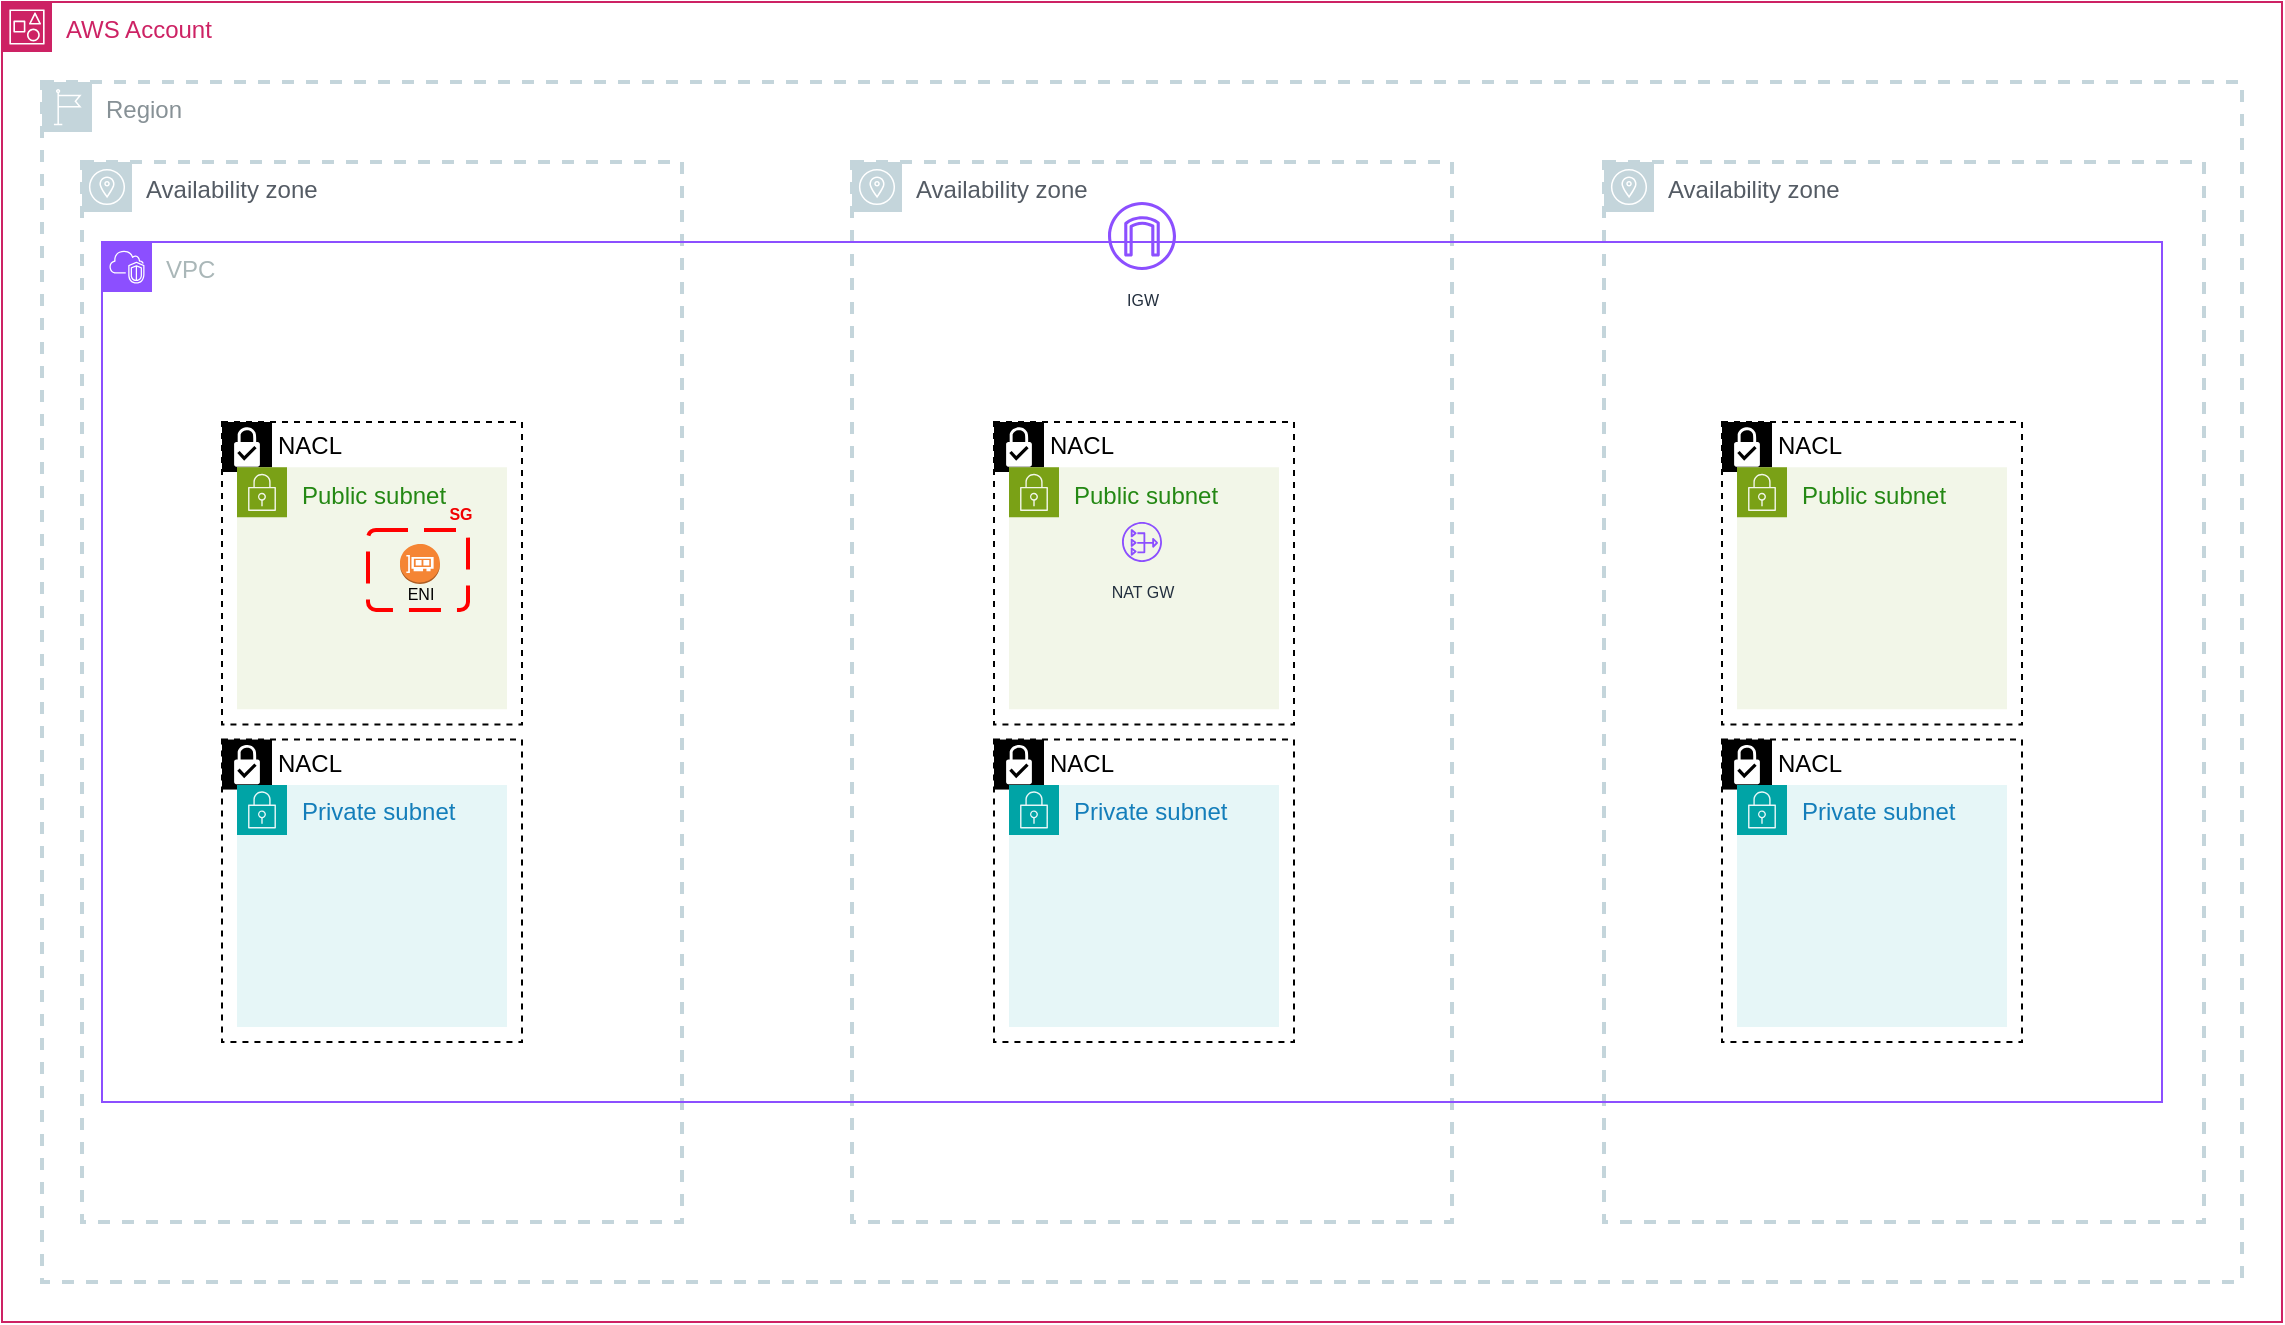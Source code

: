 <mxfile version="24.2.8" type="github" pages="4">
  <diagram name="v0" id="tUK1e1Y2FI6m3mknLEIn">
    <mxGraphModel dx="2202" dy="2340" grid="1" gridSize="10" guides="1" tooltips="1" connect="1" arrows="1" fold="1" page="1" pageScale="1" pageWidth="1169" pageHeight="827" math="0" shadow="0">
      <root>
        <mxCell id="6nE7W45JQlqCYRWxNlfK-0" />
        <mxCell id="6nE7W45JQlqCYRWxNlfK-1" parent="6nE7W45JQlqCYRWxNlfK-0" />
        <mxCell id="JMRRjU4FPU76ZOS7B0I3-24" value="" style="group" parent="6nE7W45JQlqCYRWxNlfK-1" vertex="1" connectable="0">
          <mxGeometry x="-1154" y="-1560" width="1140" height="660" as="geometry" />
        </mxCell>
        <mxCell id="JMRRjU4FPU76ZOS7B0I3-4" value="" style="group;movable=1;resizable=1;rotatable=1;deletable=1;editable=1;locked=0;connectable=1;" parent="JMRRjU4FPU76ZOS7B0I3-24" vertex="1" connectable="0">
          <mxGeometry width="1140" height="660" as="geometry" />
        </mxCell>
        <mxCell id="6nE7W45JQlqCYRWxNlfK-7" value="AWS Account" style="points=[[0,0],[0.25,0],[0.5,0],[0.75,0],[1,0],[1,0.25],[1,0.5],[1,0.75],[1,1],[0.75,1],[0.5,1],[0.25,1],[0,1],[0,0.75],[0,0.5],[0,0.25]];outlineConnect=0;gradientColor=none;html=1;whiteSpace=wrap;fontSize=12;fontStyle=0;container=1;pointerEvents=0;collapsible=0;recursiveResize=0;shape=mxgraph.aws4.group;grIcon=mxgraph.aws4.group_account;strokeColor=#CD2264;fillColor=none;verticalAlign=top;align=left;spacingLeft=30;fontColor=#CD2264;dashed=0;movable=1;resizable=1;rotatable=1;deletable=1;editable=1;locked=0;connectable=1;" parent="JMRRjU4FPU76ZOS7B0I3-4" vertex="1">
          <mxGeometry width="1140" height="660" as="geometry" />
        </mxCell>
        <mxCell id="6nE7W45JQlqCYRWxNlfK-3" value="Region" style="sketch=0;outlineConnect=0;gradientColor=none;html=1;whiteSpace=wrap;fontSize=12;fontStyle=0;shape=mxgraph.aws4.group;grIcon=mxgraph.aws4.group_region;strokeColor=#C4D5DB;fillColor=none;verticalAlign=top;align=left;spacingLeft=30;fontColor=#879196;dashed=1;movable=1;resizable=1;rotatable=1;deletable=1;editable=1;locked=0;connectable=1;strokeWidth=2;" parent="6nE7W45JQlqCYRWxNlfK-7" vertex="1">
          <mxGeometry x="20" y="40" width="1100" height="600" as="geometry" />
        </mxCell>
        <mxCell id="6nE7W45JQlqCYRWxNlfK-4" value="Availability zone" style="sketch=0;outlineConnect=0;gradientColor=none;html=1;whiteSpace=wrap;fontSize=12;fontStyle=0;shape=mxgraph.aws4.group;grIcon=mxgraph.aws4.group_availability_zone;strokeColor=#C4D5DB;fillColor=none;verticalAlign=top;align=left;spacingLeft=30;fontColor=#545B64;dashed=1;movable=1;resizable=1;rotatable=1;deletable=1;editable=1;locked=0;connectable=1;strokeWidth=2;" parent="6nE7W45JQlqCYRWxNlfK-7" vertex="1">
          <mxGeometry x="40" y="80" width="300" height="530" as="geometry" />
        </mxCell>
        <mxCell id="6nE7W45JQlqCYRWxNlfK-5" value="Availability zone" style="sketch=0;outlineConnect=0;gradientColor=none;html=1;whiteSpace=wrap;fontSize=12;fontStyle=0;shape=mxgraph.aws4.group;grIcon=mxgraph.aws4.group_availability_zone;strokeColor=#C4D5DB;fillColor=none;verticalAlign=top;align=left;spacingLeft=30;fontColor=#545B64;dashed=1;movable=1;resizable=1;rotatable=1;deletable=1;editable=1;locked=0;connectable=1;strokeWidth=2;" parent="6nE7W45JQlqCYRWxNlfK-7" vertex="1">
          <mxGeometry x="425" y="80" width="300" height="530" as="geometry" />
        </mxCell>
        <mxCell id="6nE7W45JQlqCYRWxNlfK-6" value="Availability zone" style="sketch=0;outlineConnect=0;gradientColor=none;html=1;whiteSpace=wrap;fontSize=12;fontStyle=0;shape=mxgraph.aws4.group;grIcon=mxgraph.aws4.group_availability_zone;strokeColor=#C4D5DB;fillColor=none;verticalAlign=top;align=left;spacingLeft=30;fontColor=#545B64;dashed=1;movable=1;resizable=1;rotatable=1;deletable=1;editable=1;locked=0;connectable=1;strokeWidth=2;" parent="6nE7W45JQlqCYRWxNlfK-7" vertex="1">
          <mxGeometry x="801" y="80" width="300" height="530" as="geometry" />
        </mxCell>
        <mxCell id="JMRRjU4FPU76ZOS7B0I3-2" value="VPC" style="points=[[0,0],[0.25,0],[0.5,0],[0.75,0],[1,0],[1,0.25],[1,0.5],[1,0.75],[1,1],[0.75,1],[0.5,1],[0.25,1],[0,1],[0,0.75],[0,0.5],[0,0.25]];outlineConnect=0;gradientColor=none;html=1;whiteSpace=wrap;fontSize=12;fontStyle=0;container=0;pointerEvents=0;collapsible=0;recursiveResize=0;shape=mxgraph.aws4.group;grIcon=mxgraph.aws4.group_vpc2;strokeColor=#8C4FFF;fillColor=none;verticalAlign=top;align=left;spacingLeft=30;fontColor=#AAB7B8;dashed=0;movable=1;resizable=1;rotatable=1;deletable=1;editable=1;locked=0;connectable=1;" parent="JMRRjU4FPU76ZOS7B0I3-4" vertex="1">
          <mxGeometry x="50" y="120" width="1030" height="430" as="geometry" />
        </mxCell>
        <mxCell id="HyY0L9RjLi9gdqaSKDKF-1" value="&lt;font style=&quot;font-size: 8px;&quot;&gt;IGW&lt;/font&gt;" style="sketch=0;outlineConnect=0;fontColor=#232F3E;gradientColor=none;fillColor=#8C4FFF;strokeColor=none;dashed=0;verticalLabelPosition=bottom;verticalAlign=top;align=center;html=1;fontSize=12;fontStyle=0;aspect=fixed;pointerEvents=1;shape=mxgraph.aws4.internet_gateway;" vertex="1" parent="JMRRjU4FPU76ZOS7B0I3-4">
          <mxGeometry x="553" y="100" width="34" height="34" as="geometry" />
        </mxCell>
        <mxCell id="JMRRjU4FPU76ZOS7B0I3-11" value="" style="group;movable=1;resizable=1;rotatable=1;deletable=1;editable=1;locked=0;connectable=1;" parent="JMRRjU4FPU76ZOS7B0I3-24" vertex="1" connectable="0">
          <mxGeometry x="110" y="210" width="150" height="310" as="geometry" />
        </mxCell>
        <mxCell id="JMRRjU4FPU76ZOS7B0I3-6" value="N&lt;span style=&quot;background-color: initial;&quot;&gt;ACL&lt;/span&gt;" style="shape=mxgraph.ibm.box;prType=subnet;fontStyle=0;verticalAlign=top;align=left;spacingLeft=32;spacingTop=4;fillColor=none;rounded=0;whiteSpace=wrap;html=1;strokeColor=#000000;strokeWidth=1;container=1;spacing=-4;collapsible=0;expand=0;recursiveResize=0;dashed=1;movable=1;resizable=1;rotatable=1;deletable=1;editable=1;locked=0;connectable=1;" parent="JMRRjU4FPU76ZOS7B0I3-11" vertex="1">
          <mxGeometry width="150" height="151.22" as="geometry" />
        </mxCell>
        <mxCell id="JMRRjU4FPU76ZOS7B0I3-3" value="Public subnet" style="points=[[0,0],[0.25,0],[0.5,0],[0.75,0],[1,0],[1,0.25],[1,0.5],[1,0.75],[1,1],[0.75,1],[0.5,1],[0.25,1],[0,1],[0,0.75],[0,0.5],[0,0.25]];outlineConnect=0;gradientColor=none;html=1;whiteSpace=wrap;fontSize=12;fontStyle=0;container=1;pointerEvents=0;collapsible=0;recursiveResize=0;shape=mxgraph.aws4.group;grIcon=mxgraph.aws4.group_security_group;grStroke=0;strokeColor=#7AA116;fillColor=#F2F6E8;verticalAlign=top;align=left;spacingLeft=30;fontColor=#248814;dashed=0;movable=1;resizable=1;rotatable=1;deletable=1;editable=1;locked=0;connectable=1;" parent="JMRRjU4FPU76ZOS7B0I3-6" vertex="1">
          <mxGeometry x="7.5" y="22.683" width="135" height="120.976" as="geometry" />
        </mxCell>
        <mxCell id="JMRRjU4FPU76ZOS7B0I3-10" value="" style="group;movable=1;resizable=1;rotatable=1;deletable=1;editable=1;locked=0;connectable=1;" parent="JMRRjU4FPU76ZOS7B0I3-11" vertex="1" connectable="0">
          <mxGeometry y="158.78" width="150" height="151.22" as="geometry" />
        </mxCell>
        <mxCell id="JMRRjU4FPU76ZOS7B0I3-7" value="NACL" style="shape=mxgraph.ibm.box;prType=subnet;fontStyle=0;verticalAlign=top;align=left;spacingLeft=32;spacingTop=4;fillColor=none;rounded=0;whiteSpace=wrap;html=1;strokeColor=#000000;strokeWidth=1;container=0;spacing=-4;collapsible=0;expand=0;recursiveResize=0;dashed=1;movable=1;resizable=1;rotatable=1;deletable=1;editable=1;locked=0;connectable=1;" parent="JMRRjU4FPU76ZOS7B0I3-10" vertex="1">
          <mxGeometry width="150" height="151.22" as="geometry" />
        </mxCell>
        <mxCell id="JMRRjU4FPU76ZOS7B0I3-9" value="Private subnet" style="points=[[0,0],[0.25,0],[0.5,0],[0.75,0],[1,0],[1,0.25],[1,0.5],[1,0.75],[1,1],[0.75,1],[0.5,1],[0.25,1],[0,1],[0,0.75],[0,0.5],[0,0.25]];outlineConnect=0;gradientColor=none;html=1;whiteSpace=wrap;fontSize=12;fontStyle=0;container=1;pointerEvents=0;collapsible=0;recursiveResize=0;shape=mxgraph.aws4.group;grIcon=mxgraph.aws4.group_security_group;grStroke=0;strokeColor=#00A4A6;fillColor=#E6F6F7;verticalAlign=top;align=left;spacingLeft=30;fontColor=#147EBA;dashed=0;movable=1;resizable=1;rotatable=1;deletable=1;editable=1;locked=0;connectable=1;" parent="JMRRjU4FPU76ZOS7B0I3-10" vertex="1">
          <mxGeometry x="7.5" y="22.683" width="135" height="120.976" as="geometry" />
        </mxCell>
        <mxCell id="JMRRjU4FPU76ZOS7B0I3-12" value="" style="group;movable=1;resizable=1;rotatable=1;deletable=1;editable=1;locked=0;connectable=1;" parent="JMRRjU4FPU76ZOS7B0I3-24" vertex="1" connectable="0">
          <mxGeometry x="860" y="210" width="150" height="310" as="geometry" />
        </mxCell>
        <mxCell id="JMRRjU4FPU76ZOS7B0I3-13" value="N&lt;span style=&quot;background-color: initial;&quot;&gt;ACL&lt;/span&gt;" style="shape=mxgraph.ibm.box;prType=subnet;fontStyle=0;verticalAlign=top;align=left;spacingLeft=32;spacingTop=4;fillColor=none;rounded=0;whiteSpace=wrap;html=1;strokeColor=#000000;strokeWidth=1;container=1;spacing=-4;collapsible=0;expand=0;recursiveResize=0;dashed=1;movable=1;resizable=1;rotatable=1;deletable=1;editable=1;locked=0;connectable=1;" parent="JMRRjU4FPU76ZOS7B0I3-12" vertex="1">
          <mxGeometry width="150" height="151.22" as="geometry" />
        </mxCell>
        <mxCell id="JMRRjU4FPU76ZOS7B0I3-14" value="Public subnet" style="points=[[0,0],[0.25,0],[0.5,0],[0.75,0],[1,0],[1,0.25],[1,0.5],[1,0.75],[1,1],[0.75,1],[0.5,1],[0.25,1],[0,1],[0,0.75],[0,0.5],[0,0.25]];outlineConnect=0;gradientColor=none;html=1;whiteSpace=wrap;fontSize=12;fontStyle=0;container=1;pointerEvents=0;collapsible=0;recursiveResize=0;shape=mxgraph.aws4.group;grIcon=mxgraph.aws4.group_security_group;grStroke=0;strokeColor=#7AA116;fillColor=#F2F6E8;verticalAlign=top;align=left;spacingLeft=30;fontColor=#248814;dashed=0;movable=1;resizable=1;rotatable=1;deletable=1;editable=1;locked=0;connectable=1;" parent="JMRRjU4FPU76ZOS7B0I3-13" vertex="1">
          <mxGeometry x="7.5" y="22.683" width="135" height="120.976" as="geometry" />
        </mxCell>
        <mxCell id="JMRRjU4FPU76ZOS7B0I3-15" value="" style="group;movable=1;resizable=1;rotatable=1;deletable=1;editable=1;locked=0;connectable=1;" parent="JMRRjU4FPU76ZOS7B0I3-12" vertex="1" connectable="0">
          <mxGeometry y="158.78" width="150" height="151.22" as="geometry" />
        </mxCell>
        <mxCell id="JMRRjU4FPU76ZOS7B0I3-16" value="NACL" style="shape=mxgraph.ibm.box;prType=subnet;fontStyle=0;verticalAlign=top;align=left;spacingLeft=32;spacingTop=4;fillColor=none;rounded=0;whiteSpace=wrap;html=1;strokeColor=#000000;strokeWidth=1;container=0;spacing=-4;collapsible=0;expand=0;recursiveResize=0;dashed=1;movable=1;resizable=1;rotatable=1;deletable=1;editable=1;locked=0;connectable=1;" parent="JMRRjU4FPU76ZOS7B0I3-15" vertex="1">
          <mxGeometry width="150" height="151.22" as="geometry" />
        </mxCell>
        <mxCell id="JMRRjU4FPU76ZOS7B0I3-17" value="Private subnet" style="points=[[0,0],[0.25,0],[0.5,0],[0.75,0],[1,0],[1,0.25],[1,0.5],[1,0.75],[1,1],[0.75,1],[0.5,1],[0.25,1],[0,1],[0,0.75],[0,0.5],[0,0.25]];outlineConnect=0;gradientColor=none;html=1;whiteSpace=wrap;fontSize=12;fontStyle=0;container=1;pointerEvents=0;collapsible=0;recursiveResize=0;shape=mxgraph.aws4.group;grIcon=mxgraph.aws4.group_security_group;grStroke=0;strokeColor=#00A4A6;fillColor=#E6F6F7;verticalAlign=top;align=left;spacingLeft=30;fontColor=#147EBA;dashed=0;movable=1;resizable=1;rotatable=1;deletable=1;editable=1;locked=0;connectable=1;" parent="JMRRjU4FPU76ZOS7B0I3-15" vertex="1">
          <mxGeometry x="7.5" y="22.683" width="135" height="120.976" as="geometry" />
        </mxCell>
        <mxCell id="JMRRjU4FPU76ZOS7B0I3-18" value="" style="group;movable=1;resizable=1;rotatable=1;deletable=1;editable=1;locked=0;connectable=1;" parent="JMRRjU4FPU76ZOS7B0I3-24" vertex="1" connectable="0">
          <mxGeometry x="496" y="210" width="150" height="310" as="geometry" />
        </mxCell>
        <mxCell id="JMRRjU4FPU76ZOS7B0I3-19" value="N&lt;span style=&quot;background-color: initial;&quot;&gt;ACL&lt;/span&gt;" style="shape=mxgraph.ibm.box;prType=subnet;fontStyle=0;verticalAlign=top;align=left;spacingLeft=32;spacingTop=4;fillColor=none;rounded=0;whiteSpace=wrap;html=1;strokeColor=#000000;strokeWidth=1;container=1;spacing=-4;collapsible=0;expand=0;recursiveResize=0;dashed=1;movable=1;resizable=1;rotatable=1;deletable=1;editable=1;locked=0;connectable=1;" parent="JMRRjU4FPU76ZOS7B0I3-18" vertex="1">
          <mxGeometry width="150" height="151.22" as="geometry" />
        </mxCell>
        <mxCell id="JMRRjU4FPU76ZOS7B0I3-20" value="Public subnet" style="points=[[0,0],[0.25,0],[0.5,0],[0.75,0],[1,0],[1,0.25],[1,0.5],[1,0.75],[1,1],[0.75,1],[0.5,1],[0.25,1],[0,1],[0,0.75],[0,0.5],[0,0.25]];outlineConnect=0;gradientColor=none;html=1;whiteSpace=wrap;fontSize=12;fontStyle=0;container=1;pointerEvents=0;collapsible=0;recursiveResize=0;shape=mxgraph.aws4.group;grIcon=mxgraph.aws4.group_security_group;grStroke=0;strokeColor=#7AA116;fillColor=#F2F6E8;verticalAlign=top;align=left;spacingLeft=30;fontColor=#248814;dashed=0;movable=1;resizable=1;rotatable=1;deletable=1;editable=1;locked=0;connectable=1;" parent="JMRRjU4FPU76ZOS7B0I3-19" vertex="1">
          <mxGeometry x="7.5" y="22.683" width="135" height="120.976" as="geometry" />
        </mxCell>
        <mxCell id="JMRRjU4FPU76ZOS7B0I3-21" value="" style="group;movable=1;resizable=1;rotatable=1;deletable=1;editable=1;locked=0;connectable=1;" parent="JMRRjU4FPU76ZOS7B0I3-18" vertex="1" connectable="0">
          <mxGeometry y="158.78" width="150" height="151.22" as="geometry" />
        </mxCell>
        <mxCell id="JMRRjU4FPU76ZOS7B0I3-22" value="NACL" style="shape=mxgraph.ibm.box;prType=subnet;fontStyle=0;verticalAlign=top;align=left;spacingLeft=32;spacingTop=4;fillColor=none;rounded=0;whiteSpace=wrap;html=1;strokeColor=#000000;strokeWidth=1;container=0;spacing=-4;collapsible=0;expand=0;recursiveResize=0;dashed=1;movable=1;resizable=1;rotatable=1;deletable=1;editable=1;locked=0;connectable=1;" parent="JMRRjU4FPU76ZOS7B0I3-21" vertex="1">
          <mxGeometry width="150" height="151.22" as="geometry" />
        </mxCell>
        <mxCell id="JMRRjU4FPU76ZOS7B0I3-23" value="Private subnet" style="points=[[0,0],[0.25,0],[0.5,0],[0.75,0],[1,0],[1,0.25],[1,0.5],[1,0.75],[1,1],[0.75,1],[0.5,1],[0.25,1],[0,1],[0,0.75],[0,0.5],[0,0.25]];outlineConnect=0;gradientColor=none;html=1;whiteSpace=wrap;fontSize=12;fontStyle=0;container=1;pointerEvents=0;collapsible=0;recursiveResize=0;shape=mxgraph.aws4.group;grIcon=mxgraph.aws4.group_security_group;grStroke=0;strokeColor=#00A4A6;fillColor=#E6F6F7;verticalAlign=top;align=left;spacingLeft=30;fontColor=#147EBA;dashed=0;movable=1;resizable=1;rotatable=1;deletable=1;editable=1;locked=0;connectable=1;" parent="JMRRjU4FPU76ZOS7B0I3-21" vertex="1">
          <mxGeometry x="7.5" y="22.683" width="135" height="120.976" as="geometry" />
        </mxCell>
        <mxCell id="HyY0L9RjLi9gdqaSKDKF-0" value="&lt;font style=&quot;font-size: 8px;&quot;&gt;NAT GW&lt;/font&gt;" style="sketch=0;outlineConnect=0;fontColor=#232F3E;gradientColor=none;fillColor=#8C4FFF;strokeColor=none;dashed=0;verticalLabelPosition=bottom;verticalAlign=top;align=center;html=1;fontSize=12;fontStyle=0;aspect=fixed;pointerEvents=1;shape=mxgraph.aws4.nat_gateway;" vertex="1" parent="JMRRjU4FPU76ZOS7B0I3-18">
          <mxGeometry x="64" y="50" width="20" height="20" as="geometry" />
        </mxCell>
        <mxCell id="DZnagVYZy32rgob6Cait-5" value="" style="group" parent="6nE7W45JQlqCYRWxNlfK-1" vertex="1" connectable="0">
          <mxGeometry x="-970" y="-1320" width="65" height="70" as="geometry" />
        </mxCell>
        <mxCell id="DZnagVYZy32rgob6Cait-1" value="" style="rounded=1;arcSize=10;dashed=1;strokeColor=#ff0000;fillColor=none;gradientColor=none;dashPattern=8 4;strokeWidth=2;" parent="DZnagVYZy32rgob6Cait-5" vertex="1">
          <mxGeometry x="-1" y="24" width="50" height="40" as="geometry" />
        </mxCell>
        <mxCell id="DZnagVYZy32rgob6Cait-4" value="&lt;font style=&quot;font-size: 8px;&quot;&gt;SG&lt;/font&gt;" style="text;html=1;align=center;verticalAlign=middle;resizable=0;points=[];autosize=1;strokeColor=none;fillColor=none;fontStyle=1;fontColor=#F20000;" parent="DZnagVYZy32rgob6Cait-5" vertex="1">
          <mxGeometry x="25" width="40" height="30" as="geometry" />
        </mxCell>
        <mxCell id="DZnagVYZy32rgob6Cait-7" value="" style="group" parent="DZnagVYZy32rgob6Cait-5" vertex="1" connectable="0">
          <mxGeometry x="5" y="31" width="40" height="39" as="geometry" />
        </mxCell>
        <mxCell id="DZnagVYZy32rgob6Cait-0" value="" style="outlineConnect=0;dashed=0;verticalLabelPosition=bottom;verticalAlign=top;align=center;html=1;shape=mxgraph.aws3.elastic_network_interface;fillColor=#F58534;gradientColor=none;" parent="DZnagVYZy32rgob6Cait-7" vertex="1">
          <mxGeometry x="10" width="20" height="20" as="geometry" />
        </mxCell>
        <mxCell id="DZnagVYZy32rgob6Cait-6" value="&lt;font style=&quot;font-size: 8px;&quot;&gt;ENI&lt;/font&gt;" style="text;html=1;align=center;verticalAlign=middle;resizable=0;points=[];autosize=1;strokeColor=none;fillColor=none;" parent="DZnagVYZy32rgob6Cait-7" vertex="1">
          <mxGeometry y="9" width="40" height="30" as="geometry" />
        </mxCell>
      </root>
    </mxGraphModel>
  </diagram>
  <diagram id="S7umtmVMAxSzvAQBGj2f" name="ZZZ1">
    <mxGraphModel dx="1967" dy="2041" grid="1" gridSize="10" guides="1" tooltips="1" connect="1" arrows="1" fold="1" page="1" pageScale="1" pageWidth="1169" pageHeight="827" math="0" shadow="0">
      <root>
        <mxCell id="0" />
        <mxCell id="1" parent="0" />
        <mxCell id="x5YoCCET0R3nboP1B6UB-4" value="" style="group" parent="1" vertex="1" connectable="0">
          <mxGeometry x="-1150" y="-1505" width="1130" height="580" as="geometry" />
        </mxCell>
        <mxCell id="RBhH4DFFtfVz5wHEDppe-1" value="Region" style="sketch=0;outlineConnect=0;gradientColor=none;html=1;whiteSpace=wrap;fontSize=12;fontStyle=0;shape=mxgraph.aws4.group;grIcon=mxgraph.aws4.group_region;strokeColor=#C4D5DB;fillColor=none;verticalAlign=top;align=left;spacingLeft=30;fontColor=#879196;dashed=1;movable=1;resizable=1;rotatable=1;deletable=1;editable=1;locked=0;connectable=1;strokeWidth=2;" parent="x5YoCCET0R3nboP1B6UB-4" vertex="1">
          <mxGeometry width="1130" height="580" as="geometry" />
        </mxCell>
        <mxCell id="RBhH4DFFtfVz5wHEDppe-5" value="Availability zone" style="sketch=0;outlineConnect=0;gradientColor=none;html=1;whiteSpace=wrap;fontSize=12;fontStyle=0;shape=mxgraph.aws4.group;grIcon=mxgraph.aws4.group_availability_zone;strokeColor=#C4D5DB;fillColor=none;verticalAlign=top;align=left;spacingLeft=30;fontColor=#545B64;dashed=1;movable=1;resizable=1;rotatable=1;deletable=1;editable=1;locked=0;connectable=1;strokeWidth=2;" parent="x5YoCCET0R3nboP1B6UB-4" vertex="1">
          <mxGeometry x="42" y="40" width="300" height="500" as="geometry" />
        </mxCell>
        <mxCell id="x5YoCCET0R3nboP1B6UB-2" value="Availability zone" style="sketch=0;outlineConnect=0;gradientColor=none;html=1;whiteSpace=wrap;fontSize=12;fontStyle=0;shape=mxgraph.aws4.group;grIcon=mxgraph.aws4.group_availability_zone;strokeColor=#C4D5DB;fillColor=none;verticalAlign=top;align=left;spacingLeft=30;fontColor=#545B64;dashed=1;movable=1;resizable=1;rotatable=1;deletable=1;editable=1;locked=0;connectable=1;strokeWidth=2;" parent="x5YoCCET0R3nboP1B6UB-4" vertex="1">
          <mxGeometry x="420" y="40" width="300" height="500" as="geometry" />
        </mxCell>
        <mxCell id="x5YoCCET0R3nboP1B6UB-3" value="Availability zone" style="sketch=0;outlineConnect=0;gradientColor=none;html=1;whiteSpace=wrap;fontSize=12;fontStyle=0;shape=mxgraph.aws4.group;grIcon=mxgraph.aws4.group_availability_zone;strokeColor=#C4D5DB;fillColor=none;verticalAlign=top;align=left;spacingLeft=30;fontColor=#545B64;dashed=1;movable=1;resizable=1;rotatable=1;deletable=1;editable=1;locked=0;connectable=1;strokeWidth=2;" parent="x5YoCCET0R3nboP1B6UB-4" vertex="1">
          <mxGeometry x="800" y="40" width="300" height="500" as="geometry" />
        </mxCell>
        <mxCell id="x5YoCCET0R3nboP1B6UB-5" value="AWS Account" style="points=[[0,0],[0.25,0],[0.5,0],[0.75,0],[1,0],[1,0.25],[1,0.5],[1,0.75],[1,1],[0.75,1],[0.5,1],[0.25,1],[0,1],[0,0.75],[0,0.5],[0,0.25]];outlineConnect=0;gradientColor=none;html=1;whiteSpace=wrap;fontSize=12;fontStyle=0;container=1;pointerEvents=0;collapsible=0;recursiveResize=0;shape=mxgraph.aws4.group;grIcon=mxgraph.aws4.group_account;strokeColor=#CD2264;fillColor=none;verticalAlign=top;align=left;spacingLeft=30;fontColor=#CD2264;dashed=0;" parent="1" vertex="1">
          <mxGeometry x="-1160" y="-1530" width="1130" height="630" as="geometry" />
        </mxCell>
      </root>
    </mxGraphModel>
  </diagram>
  <diagram id="ss8tlJcfplix2xCucRnz" name="ZZZ2">
    <mxGraphModel dx="2498" dy="2587" grid="1" gridSize="10" guides="1" tooltips="1" connect="1" arrows="1" fold="1" page="1" pageScale="1" pageWidth="850" pageHeight="1100" math="0" shadow="0">
      <root>
        <mxCell id="0" />
        <mxCell id="1" parent="0" />
        <mxCell id="bNNR2CcggfhvLUC3fNRz-1" value="" style="group" vertex="1" connectable="0" parent="1">
          <mxGeometry x="-1150" y="-1505" width="1130" height="580" as="geometry" />
        </mxCell>
        <mxCell id="bNNR2CcggfhvLUC3fNRz-2" value="Region" style="sketch=0;outlineConnect=0;gradientColor=none;html=1;whiteSpace=wrap;fontSize=12;fontStyle=0;shape=mxgraph.aws4.group;grIcon=mxgraph.aws4.group_region;strokeColor=#C4D5DB;fillColor=none;verticalAlign=top;align=left;spacingLeft=30;fontColor=#879196;dashed=1;movable=1;resizable=1;rotatable=1;deletable=1;editable=1;locked=0;connectable=1;strokeWidth=2;" vertex="1" parent="bNNR2CcggfhvLUC3fNRz-1">
          <mxGeometry width="1130" height="580" as="geometry" />
        </mxCell>
        <mxCell id="bNNR2CcggfhvLUC3fNRz-3" value="Availability zone" style="sketch=0;outlineConnect=0;gradientColor=none;html=1;whiteSpace=wrap;fontSize=12;fontStyle=0;shape=mxgraph.aws4.group;grIcon=mxgraph.aws4.group_availability_zone;strokeColor=#C4D5DB;fillColor=none;verticalAlign=top;align=left;spacingLeft=30;fontColor=#545B64;dashed=1;movable=1;resizable=1;rotatable=1;deletable=1;editable=1;locked=0;connectable=1;strokeWidth=2;" vertex="1" parent="bNNR2CcggfhvLUC3fNRz-1">
          <mxGeometry x="42" y="40" width="300" height="500" as="geometry" />
        </mxCell>
        <mxCell id="bNNR2CcggfhvLUC3fNRz-4" value="Availability zone" style="sketch=0;outlineConnect=0;gradientColor=none;html=1;whiteSpace=wrap;fontSize=12;fontStyle=0;shape=mxgraph.aws4.group;grIcon=mxgraph.aws4.group_availability_zone;strokeColor=#C4D5DB;fillColor=none;verticalAlign=top;align=left;spacingLeft=30;fontColor=#545B64;dashed=1;movable=1;resizable=1;rotatable=1;deletable=1;editable=1;locked=0;connectable=1;strokeWidth=2;" vertex="1" parent="bNNR2CcggfhvLUC3fNRz-1">
          <mxGeometry x="420" y="40" width="300" height="500" as="geometry" />
        </mxCell>
        <mxCell id="bNNR2CcggfhvLUC3fNRz-5" value="Availability zone" style="sketch=0;outlineConnect=0;gradientColor=none;html=1;whiteSpace=wrap;fontSize=12;fontStyle=0;shape=mxgraph.aws4.group;grIcon=mxgraph.aws4.group_availability_zone;strokeColor=#C4D5DB;fillColor=none;verticalAlign=top;align=left;spacingLeft=30;fontColor=#545B64;dashed=1;movable=1;resizable=1;rotatable=1;deletable=1;editable=1;locked=0;connectable=1;strokeWidth=2;" vertex="1" parent="bNNR2CcggfhvLUC3fNRz-1">
          <mxGeometry x="800" y="40" width="300" height="500" as="geometry" />
        </mxCell>
        <mxCell id="bNNR2CcggfhvLUC3fNRz-6" value="AWS Account" style="points=[[0,0],[0.25,0],[0.5,0],[0.75,0],[1,0],[1,0.25],[1,0.5],[1,0.75],[1,1],[0.75,1],[0.5,1],[0.25,1],[0,1],[0,0.75],[0,0.5],[0,0.25]];outlineConnect=0;gradientColor=none;html=1;whiteSpace=wrap;fontSize=12;fontStyle=0;container=1;pointerEvents=0;collapsible=0;recursiveResize=0;shape=mxgraph.aws4.group;grIcon=mxgraph.aws4.group_account;strokeColor=#CD2264;fillColor=none;verticalAlign=top;align=left;spacingLeft=30;fontColor=#CD2264;dashed=0;" vertex="1" parent="1">
          <mxGeometry x="-1160" y="-1530" width="1130" height="630" as="geometry" />
        </mxCell>
      </root>
    </mxGraphModel>
  </diagram>
  <diagram id="6Bfy_T9Q2qeNbSyGZsV9" name="ZZZ3">
    <mxGraphModel dx="2498" dy="2587" grid="1" gridSize="10" guides="1" tooltips="1" connect="1" arrows="1" fold="1" page="1" pageScale="1" pageWidth="850" pageHeight="1100" math="0" shadow="0">
      <root>
        <mxCell id="0" />
        <mxCell id="1" parent="0" />
        <mxCell id="52F2Cd-In3AToT6JuwlN-1" value="" style="group" vertex="1" connectable="0" parent="1">
          <mxGeometry x="-1154" y="-1560" width="1140" height="660" as="geometry" />
        </mxCell>
        <mxCell id="52F2Cd-In3AToT6JuwlN-2" value="" style="group;movable=1;resizable=1;rotatable=1;deletable=1;editable=1;locked=0;connectable=1;" vertex="1" connectable="0" parent="52F2Cd-In3AToT6JuwlN-1">
          <mxGeometry width="1140" height="660" as="geometry" />
        </mxCell>
        <mxCell id="52F2Cd-In3AToT6JuwlN-3" value="AWS Account" style="points=[[0,0],[0.25,0],[0.5,0],[0.75,0],[1,0],[1,0.25],[1,0.5],[1,0.75],[1,1],[0.75,1],[0.5,1],[0.25,1],[0,1],[0,0.75],[0,0.5],[0,0.25]];outlineConnect=0;gradientColor=none;html=1;whiteSpace=wrap;fontSize=12;fontStyle=0;container=1;pointerEvents=0;collapsible=0;recursiveResize=0;shape=mxgraph.aws4.group;grIcon=mxgraph.aws4.group_account;strokeColor=#CD2264;fillColor=none;verticalAlign=top;align=left;spacingLeft=30;fontColor=#CD2264;dashed=0;movable=1;resizable=1;rotatable=1;deletable=1;editable=1;locked=0;connectable=1;" vertex="1" parent="52F2Cd-In3AToT6JuwlN-2">
          <mxGeometry width="1140" height="660" as="geometry" />
        </mxCell>
        <mxCell id="52F2Cd-In3AToT6JuwlN-4" value="Region" style="sketch=0;outlineConnect=0;gradientColor=none;html=1;whiteSpace=wrap;fontSize=12;fontStyle=0;shape=mxgraph.aws4.group;grIcon=mxgraph.aws4.group_region;strokeColor=#C4D5DB;fillColor=none;verticalAlign=top;align=left;spacingLeft=30;fontColor=#879196;dashed=1;movable=1;resizable=1;rotatable=1;deletable=1;editable=1;locked=0;connectable=1;strokeWidth=2;" vertex="1" parent="52F2Cd-In3AToT6JuwlN-3">
          <mxGeometry x="20" y="40" width="1100" height="600" as="geometry" />
        </mxCell>
        <mxCell id="52F2Cd-In3AToT6JuwlN-5" value="Availability zone" style="sketch=0;outlineConnect=0;gradientColor=none;html=1;whiteSpace=wrap;fontSize=12;fontStyle=0;shape=mxgraph.aws4.group;grIcon=mxgraph.aws4.group_availability_zone;strokeColor=#C4D5DB;fillColor=none;verticalAlign=top;align=left;spacingLeft=30;fontColor=#545B64;dashed=1;movable=1;resizable=1;rotatable=1;deletable=1;editable=1;locked=0;connectable=1;strokeWidth=2;" vertex="1" parent="52F2Cd-In3AToT6JuwlN-3">
          <mxGeometry x="40" y="80" width="300" height="530" as="geometry" />
        </mxCell>
        <mxCell id="52F2Cd-In3AToT6JuwlN-6" value="Availability zone" style="sketch=0;outlineConnect=0;gradientColor=none;html=1;whiteSpace=wrap;fontSize=12;fontStyle=0;shape=mxgraph.aws4.group;grIcon=mxgraph.aws4.group_availability_zone;strokeColor=#C4D5DB;fillColor=none;verticalAlign=top;align=left;spacingLeft=30;fontColor=#545B64;dashed=1;movable=1;resizable=1;rotatable=1;deletable=1;editable=1;locked=0;connectable=1;strokeWidth=2;" vertex="1" parent="52F2Cd-In3AToT6JuwlN-3">
          <mxGeometry x="425" y="80" width="300" height="530" as="geometry" />
        </mxCell>
        <mxCell id="52F2Cd-In3AToT6JuwlN-7" value="Availability zone" style="sketch=0;outlineConnect=0;gradientColor=none;html=1;whiteSpace=wrap;fontSize=12;fontStyle=0;shape=mxgraph.aws4.group;grIcon=mxgraph.aws4.group_availability_zone;strokeColor=#C4D5DB;fillColor=none;verticalAlign=top;align=left;spacingLeft=30;fontColor=#545B64;dashed=1;movable=1;resizable=1;rotatable=1;deletable=1;editable=1;locked=0;connectable=1;strokeWidth=2;" vertex="1" parent="52F2Cd-In3AToT6JuwlN-3">
          <mxGeometry x="801" y="80" width="300" height="530" as="geometry" />
        </mxCell>
        <mxCell id="52F2Cd-In3AToT6JuwlN-8" value="VPC" style="points=[[0,0],[0.25,0],[0.5,0],[0.75,0],[1,0],[1,0.25],[1,0.5],[1,0.75],[1,1],[0.75,1],[0.5,1],[0.25,1],[0,1],[0,0.75],[0,0.5],[0,0.25]];outlineConnect=0;gradientColor=none;html=1;whiteSpace=wrap;fontSize=12;fontStyle=0;container=0;pointerEvents=0;collapsible=0;recursiveResize=0;shape=mxgraph.aws4.group;grIcon=mxgraph.aws4.group_vpc2;strokeColor=#8C4FFF;fillColor=none;verticalAlign=top;align=left;spacingLeft=30;fontColor=#AAB7B8;dashed=0;movable=1;resizable=1;rotatable=1;deletable=1;editable=1;locked=0;connectable=1;" vertex="1" parent="52F2Cd-In3AToT6JuwlN-2">
          <mxGeometry x="50" y="120" width="1030" height="430" as="geometry" />
        </mxCell>
        <mxCell id="52F2Cd-In3AToT6JuwlN-9" value="" style="group;movable=1;resizable=1;rotatable=1;deletable=1;editable=1;locked=0;connectable=1;" vertex="1" connectable="0" parent="52F2Cd-In3AToT6JuwlN-1">
          <mxGeometry x="110" y="210" width="150" height="310" as="geometry" />
        </mxCell>
        <mxCell id="52F2Cd-In3AToT6JuwlN-10" value="N&lt;span style=&quot;background-color: initial;&quot;&gt;ACL&lt;/span&gt;" style="shape=mxgraph.ibm.box;prType=subnet;fontStyle=0;verticalAlign=top;align=left;spacingLeft=32;spacingTop=4;fillColor=none;rounded=0;whiteSpace=wrap;html=1;strokeColor=#000000;strokeWidth=1;container=1;spacing=-4;collapsible=0;expand=0;recursiveResize=0;dashed=1;movable=1;resizable=1;rotatable=1;deletable=1;editable=1;locked=0;connectable=1;" vertex="1" parent="52F2Cd-In3AToT6JuwlN-9">
          <mxGeometry width="150" height="151.22" as="geometry" />
        </mxCell>
        <mxCell id="52F2Cd-In3AToT6JuwlN-11" value="Public subnet" style="points=[[0,0],[0.25,0],[0.5,0],[0.75,0],[1,0],[1,0.25],[1,0.5],[1,0.75],[1,1],[0.75,1],[0.5,1],[0.25,1],[0,1],[0,0.75],[0,0.5],[0,0.25]];outlineConnect=0;gradientColor=none;html=1;whiteSpace=wrap;fontSize=12;fontStyle=0;container=1;pointerEvents=0;collapsible=0;recursiveResize=0;shape=mxgraph.aws4.group;grIcon=mxgraph.aws4.group_security_group;grStroke=0;strokeColor=#7AA116;fillColor=#F2F6E8;verticalAlign=top;align=left;spacingLeft=30;fontColor=#248814;dashed=0;movable=1;resizable=1;rotatable=1;deletable=1;editable=1;locked=0;connectable=1;" vertex="1" parent="52F2Cd-In3AToT6JuwlN-10">
          <mxGeometry x="7.5" y="22.683" width="135" height="120.976" as="geometry" />
        </mxCell>
        <mxCell id="52F2Cd-In3AToT6JuwlN-12" value="" style="group;movable=1;resizable=1;rotatable=1;deletable=1;editable=1;locked=0;connectable=1;" vertex="1" connectable="0" parent="52F2Cd-In3AToT6JuwlN-9">
          <mxGeometry y="158.78" width="150" height="151.22" as="geometry" />
        </mxCell>
        <mxCell id="52F2Cd-In3AToT6JuwlN-13" value="NACL" style="shape=mxgraph.ibm.box;prType=subnet;fontStyle=0;verticalAlign=top;align=left;spacingLeft=32;spacingTop=4;fillColor=none;rounded=0;whiteSpace=wrap;html=1;strokeColor=#000000;strokeWidth=1;container=0;spacing=-4;collapsible=0;expand=0;recursiveResize=0;dashed=1;movable=1;resizable=1;rotatable=1;deletable=1;editable=1;locked=0;connectable=1;" vertex="1" parent="52F2Cd-In3AToT6JuwlN-12">
          <mxGeometry width="150" height="151.22" as="geometry" />
        </mxCell>
        <mxCell id="52F2Cd-In3AToT6JuwlN-14" value="Private subnet" style="points=[[0,0],[0.25,0],[0.5,0],[0.75,0],[1,0],[1,0.25],[1,0.5],[1,0.75],[1,1],[0.75,1],[0.5,1],[0.25,1],[0,1],[0,0.75],[0,0.5],[0,0.25]];outlineConnect=0;gradientColor=none;html=1;whiteSpace=wrap;fontSize=12;fontStyle=0;container=1;pointerEvents=0;collapsible=0;recursiveResize=0;shape=mxgraph.aws4.group;grIcon=mxgraph.aws4.group_security_group;grStroke=0;strokeColor=#00A4A6;fillColor=#E6F6F7;verticalAlign=top;align=left;spacingLeft=30;fontColor=#147EBA;dashed=0;movable=1;resizable=1;rotatable=1;deletable=1;editable=1;locked=0;connectable=1;" vertex="1" parent="52F2Cd-In3AToT6JuwlN-12">
          <mxGeometry x="7.5" y="22.683" width="135" height="120.976" as="geometry" />
        </mxCell>
        <mxCell id="52F2Cd-In3AToT6JuwlN-15" value="" style="group;movable=1;resizable=1;rotatable=1;deletable=1;editable=1;locked=0;connectable=1;" vertex="1" connectable="0" parent="52F2Cd-In3AToT6JuwlN-1">
          <mxGeometry x="860" y="210" width="150" height="310" as="geometry" />
        </mxCell>
        <mxCell id="52F2Cd-In3AToT6JuwlN-16" value="N&lt;span style=&quot;background-color: initial;&quot;&gt;ACL&lt;/span&gt;" style="shape=mxgraph.ibm.box;prType=subnet;fontStyle=0;verticalAlign=top;align=left;spacingLeft=32;spacingTop=4;fillColor=none;rounded=0;whiteSpace=wrap;html=1;strokeColor=#000000;strokeWidth=1;container=1;spacing=-4;collapsible=0;expand=0;recursiveResize=0;dashed=1;movable=1;resizable=1;rotatable=1;deletable=1;editable=1;locked=0;connectable=1;" vertex="1" parent="52F2Cd-In3AToT6JuwlN-15">
          <mxGeometry width="150" height="151.22" as="geometry" />
        </mxCell>
        <mxCell id="52F2Cd-In3AToT6JuwlN-17" value="Public subnet" style="points=[[0,0],[0.25,0],[0.5,0],[0.75,0],[1,0],[1,0.25],[1,0.5],[1,0.75],[1,1],[0.75,1],[0.5,1],[0.25,1],[0,1],[0,0.75],[0,0.5],[0,0.25]];outlineConnect=0;gradientColor=none;html=1;whiteSpace=wrap;fontSize=12;fontStyle=0;container=1;pointerEvents=0;collapsible=0;recursiveResize=0;shape=mxgraph.aws4.group;grIcon=mxgraph.aws4.group_security_group;grStroke=0;strokeColor=#7AA116;fillColor=#F2F6E8;verticalAlign=top;align=left;spacingLeft=30;fontColor=#248814;dashed=0;movable=1;resizable=1;rotatable=1;deletable=1;editable=1;locked=0;connectable=1;" vertex="1" parent="52F2Cd-In3AToT6JuwlN-16">
          <mxGeometry x="7.5" y="22.683" width="135" height="120.976" as="geometry" />
        </mxCell>
        <mxCell id="52F2Cd-In3AToT6JuwlN-18" value="" style="group;movable=1;resizable=1;rotatable=1;deletable=1;editable=1;locked=0;connectable=1;" vertex="1" connectable="0" parent="52F2Cd-In3AToT6JuwlN-15">
          <mxGeometry y="158.78" width="150" height="151.22" as="geometry" />
        </mxCell>
        <mxCell id="52F2Cd-In3AToT6JuwlN-19" value="NACL" style="shape=mxgraph.ibm.box;prType=subnet;fontStyle=0;verticalAlign=top;align=left;spacingLeft=32;spacingTop=4;fillColor=none;rounded=0;whiteSpace=wrap;html=1;strokeColor=#000000;strokeWidth=1;container=0;spacing=-4;collapsible=0;expand=0;recursiveResize=0;dashed=1;movable=1;resizable=1;rotatable=1;deletable=1;editable=1;locked=0;connectable=1;" vertex="1" parent="52F2Cd-In3AToT6JuwlN-18">
          <mxGeometry width="150" height="151.22" as="geometry" />
        </mxCell>
        <mxCell id="52F2Cd-In3AToT6JuwlN-20" value="Private subnet" style="points=[[0,0],[0.25,0],[0.5,0],[0.75,0],[1,0],[1,0.25],[1,0.5],[1,0.75],[1,1],[0.75,1],[0.5,1],[0.25,1],[0,1],[0,0.75],[0,0.5],[0,0.25]];outlineConnect=0;gradientColor=none;html=1;whiteSpace=wrap;fontSize=12;fontStyle=0;container=1;pointerEvents=0;collapsible=0;recursiveResize=0;shape=mxgraph.aws4.group;grIcon=mxgraph.aws4.group_security_group;grStroke=0;strokeColor=#00A4A6;fillColor=#E6F6F7;verticalAlign=top;align=left;spacingLeft=30;fontColor=#147EBA;dashed=0;movable=1;resizable=1;rotatable=1;deletable=1;editable=1;locked=0;connectable=1;" vertex="1" parent="52F2Cd-In3AToT6JuwlN-18">
          <mxGeometry x="7.5" y="22.683" width="135" height="120.976" as="geometry" />
        </mxCell>
        <mxCell id="52F2Cd-In3AToT6JuwlN-21" value="" style="group;movable=1;resizable=1;rotatable=1;deletable=1;editable=1;locked=0;connectable=1;" vertex="1" connectable="0" parent="52F2Cd-In3AToT6JuwlN-1">
          <mxGeometry x="496" y="210" width="150" height="310" as="geometry" />
        </mxCell>
        <mxCell id="52F2Cd-In3AToT6JuwlN-22" value="N&lt;span style=&quot;background-color: initial;&quot;&gt;ACL&lt;/span&gt;" style="shape=mxgraph.ibm.box;prType=subnet;fontStyle=0;verticalAlign=top;align=left;spacingLeft=32;spacingTop=4;fillColor=none;rounded=0;whiteSpace=wrap;html=1;strokeColor=#000000;strokeWidth=1;container=1;spacing=-4;collapsible=0;expand=0;recursiveResize=0;dashed=1;movable=1;resizable=1;rotatable=1;deletable=1;editable=1;locked=0;connectable=1;" vertex="1" parent="52F2Cd-In3AToT6JuwlN-21">
          <mxGeometry width="150" height="151.22" as="geometry" />
        </mxCell>
        <mxCell id="52F2Cd-In3AToT6JuwlN-23" value="Public subnet" style="points=[[0,0],[0.25,0],[0.5,0],[0.75,0],[1,0],[1,0.25],[1,0.5],[1,0.75],[1,1],[0.75,1],[0.5,1],[0.25,1],[0,1],[0,0.75],[0,0.5],[0,0.25]];outlineConnect=0;gradientColor=none;html=1;whiteSpace=wrap;fontSize=12;fontStyle=0;container=1;pointerEvents=0;collapsible=0;recursiveResize=0;shape=mxgraph.aws4.group;grIcon=mxgraph.aws4.group_security_group;grStroke=0;strokeColor=#7AA116;fillColor=#F2F6E8;verticalAlign=top;align=left;spacingLeft=30;fontColor=#248814;dashed=0;movable=1;resizable=1;rotatable=1;deletable=1;editable=1;locked=0;connectable=1;" vertex="1" parent="52F2Cd-In3AToT6JuwlN-22">
          <mxGeometry x="7.5" y="22.683" width="135" height="120.976" as="geometry" />
        </mxCell>
        <mxCell id="52F2Cd-In3AToT6JuwlN-24" value="" style="group;movable=1;resizable=1;rotatable=1;deletable=1;editable=1;locked=0;connectable=1;" vertex="1" connectable="0" parent="52F2Cd-In3AToT6JuwlN-21">
          <mxGeometry y="158.78" width="150" height="151.22" as="geometry" />
        </mxCell>
        <mxCell id="52F2Cd-In3AToT6JuwlN-25" value="NACL" style="shape=mxgraph.ibm.box;prType=subnet;fontStyle=0;verticalAlign=top;align=left;spacingLeft=32;spacingTop=4;fillColor=none;rounded=0;whiteSpace=wrap;html=1;strokeColor=#000000;strokeWidth=1;container=0;spacing=-4;collapsible=0;expand=0;recursiveResize=0;dashed=1;movable=1;resizable=1;rotatable=1;deletable=1;editable=1;locked=0;connectable=1;" vertex="1" parent="52F2Cd-In3AToT6JuwlN-24">
          <mxGeometry width="150" height="151.22" as="geometry" />
        </mxCell>
        <mxCell id="52F2Cd-In3AToT6JuwlN-26" value="Private subnet" style="points=[[0,0],[0.25,0],[0.5,0],[0.75,0],[1,0],[1,0.25],[1,0.5],[1,0.75],[1,1],[0.75,1],[0.5,1],[0.25,1],[0,1],[0,0.75],[0,0.5],[0,0.25]];outlineConnect=0;gradientColor=none;html=1;whiteSpace=wrap;fontSize=12;fontStyle=0;container=1;pointerEvents=0;collapsible=0;recursiveResize=0;shape=mxgraph.aws4.group;grIcon=mxgraph.aws4.group_security_group;grStroke=0;strokeColor=#00A4A6;fillColor=#E6F6F7;verticalAlign=top;align=left;spacingLeft=30;fontColor=#147EBA;dashed=0;movable=1;resizable=1;rotatable=1;deletable=1;editable=1;locked=0;connectable=1;" vertex="1" parent="52F2Cd-In3AToT6JuwlN-24">
          <mxGeometry x="7.5" y="22.683" width="135" height="120.976" as="geometry" />
        </mxCell>
      </root>
    </mxGraphModel>
  </diagram>
</mxfile>
